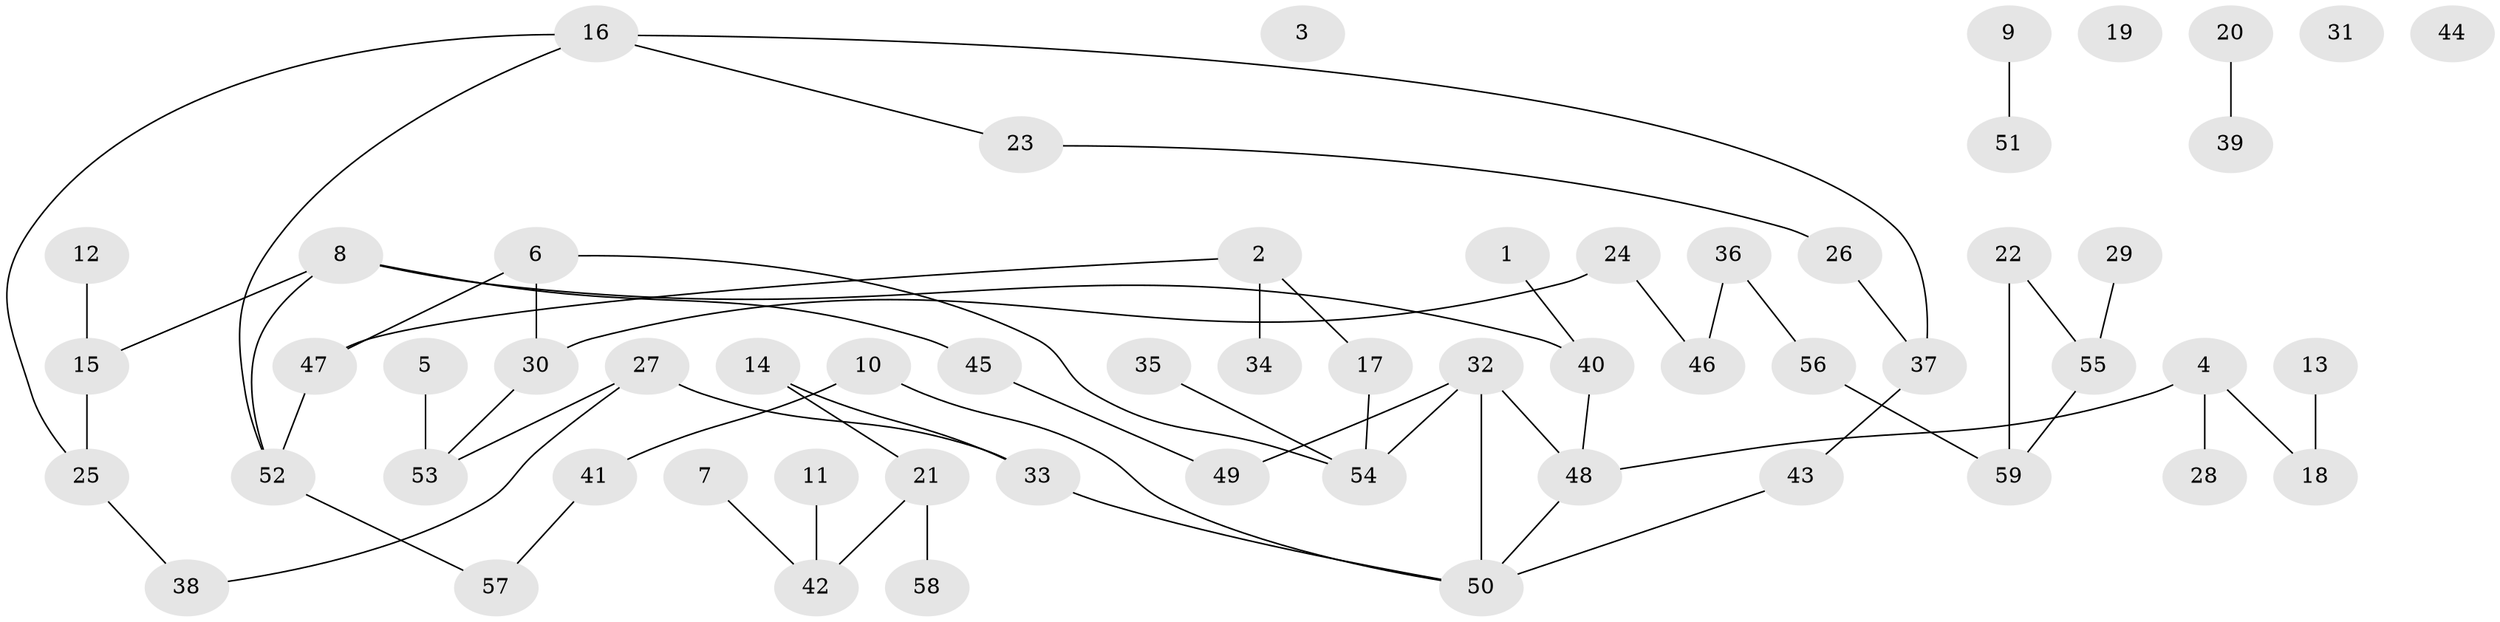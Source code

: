 // coarse degree distribution, {2: 0.3055555555555556, 0: 0.16666666666666666, 5: 0.05555555555555555, 4: 0.16666666666666666, 1: 0.19444444444444445, 6: 0.027777777777777776, 3: 0.08333333333333333}
// Generated by graph-tools (version 1.1) at 2025/41/03/06/25 10:41:20]
// undirected, 59 vertices, 63 edges
graph export_dot {
graph [start="1"]
  node [color=gray90,style=filled];
  1;
  2;
  3;
  4;
  5;
  6;
  7;
  8;
  9;
  10;
  11;
  12;
  13;
  14;
  15;
  16;
  17;
  18;
  19;
  20;
  21;
  22;
  23;
  24;
  25;
  26;
  27;
  28;
  29;
  30;
  31;
  32;
  33;
  34;
  35;
  36;
  37;
  38;
  39;
  40;
  41;
  42;
  43;
  44;
  45;
  46;
  47;
  48;
  49;
  50;
  51;
  52;
  53;
  54;
  55;
  56;
  57;
  58;
  59;
  1 -- 40;
  2 -- 17;
  2 -- 34;
  2 -- 47;
  4 -- 18;
  4 -- 28;
  4 -- 48;
  5 -- 53;
  6 -- 30;
  6 -- 47;
  6 -- 54;
  7 -- 42;
  8 -- 15;
  8 -- 40;
  8 -- 45;
  8 -- 52;
  9 -- 51;
  10 -- 41;
  10 -- 50;
  11 -- 42;
  12 -- 15;
  13 -- 18;
  14 -- 21;
  14 -- 33;
  15 -- 25;
  16 -- 23;
  16 -- 25;
  16 -- 37;
  16 -- 52;
  17 -- 54;
  20 -- 39;
  21 -- 42;
  21 -- 58;
  22 -- 55;
  22 -- 59;
  23 -- 26;
  24 -- 30;
  24 -- 46;
  25 -- 38;
  26 -- 37;
  27 -- 33;
  27 -- 38;
  27 -- 53;
  29 -- 55;
  30 -- 53;
  32 -- 48;
  32 -- 49;
  32 -- 50;
  32 -- 54;
  33 -- 50;
  35 -- 54;
  36 -- 46;
  36 -- 56;
  37 -- 43;
  40 -- 48;
  41 -- 57;
  43 -- 50;
  45 -- 49;
  47 -- 52;
  48 -- 50;
  52 -- 57;
  55 -- 59;
  56 -- 59;
}
